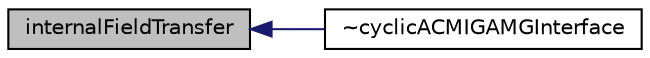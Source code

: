 digraph "internalFieldTransfer"
{
  bgcolor="transparent";
  edge [fontname="Helvetica",fontsize="10",labelfontname="Helvetica",labelfontsize="10"];
  node [fontname="Helvetica",fontsize="10",shape=record];
  rankdir="LR";
  Node25 [label="internalFieldTransfer",height=0.2,width=0.4,color="black", fillcolor="grey75", style="filled", fontcolor="black"];
  Node25 -> Node26 [dir="back",color="midnightblue",fontsize="10",style="solid",fontname="Helvetica"];
  Node26 [label="~cyclicACMIGAMGInterface",height=0.2,width=0.4,color="black",URL="$a26033.html#a3500d792eea0b0bcabcdfbba43c32143",tooltip="Destructor. "];
}
